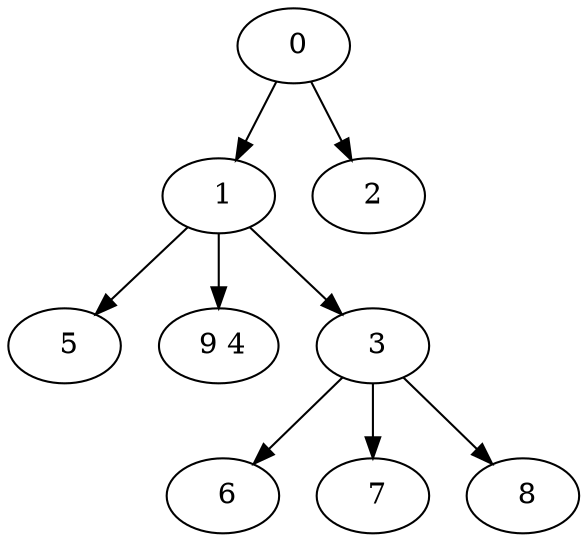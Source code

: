 digraph mytree {
" 0" -> " 1";
" 0" -> " 2";
" 1" -> " 5";
" 1" -> " 9 4";
" 1" -> " 3";
" 2";
" 5";
" 9 4";
" 3" -> " 6";
" 3" -> " 7";
" 3" -> " 8";
" 6";
" 7";
" 8";
}
